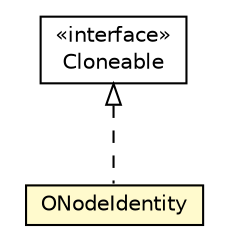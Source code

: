 #!/usr/local/bin/dot
#
# Class diagram 
# Generated by UMLGraph version R5_6-24-gf6e263 (http://www.umlgraph.org/)
#

digraph G {
	edge [fontname="Helvetica",fontsize=10,labelfontname="Helvetica",labelfontsize=10];
	node [fontname="Helvetica",fontsize=10,shape=plaintext];
	nodesep=0.25;
	ranksep=0.5;
	// com.orientechnologies.orient.core.db.config.ONodeIdentity
	c4913371 [label=<<table title="com.orientechnologies.orient.core.db.config.ONodeIdentity" border="0" cellborder="1" cellspacing="0" cellpadding="2" port="p" bgcolor="lemonChiffon" href="./ONodeIdentity.html">
		<tr><td><table border="0" cellspacing="0" cellpadding="1">
<tr><td align="center" balign="center"> ONodeIdentity </td></tr>
		</table></td></tr>
		</table>>, URL="./ONodeIdentity.html", fontname="Helvetica", fontcolor="black", fontsize=10.0];
	//com.orientechnologies.orient.core.db.config.ONodeIdentity implements java.lang.Cloneable
	c4915822:p -> c4913371:p [dir=back,arrowtail=empty,style=dashed];
	// java.lang.Cloneable
	c4915822 [label=<<table title="java.lang.Cloneable" border="0" cellborder="1" cellspacing="0" cellpadding="2" port="p" href="http://java.sun.com/j2se/1.4.2/docs/api/java/lang/Cloneable.html">
		<tr><td><table border="0" cellspacing="0" cellpadding="1">
<tr><td align="center" balign="center"> &#171;interface&#187; </td></tr>
<tr><td align="center" balign="center"> Cloneable </td></tr>
		</table></td></tr>
		</table>>, URL="http://java.sun.com/j2se/1.4.2/docs/api/java/lang/Cloneable.html", fontname="Helvetica", fontcolor="black", fontsize=10.0];
}

